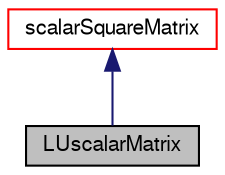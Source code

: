 digraph "LUscalarMatrix"
{
  bgcolor="transparent";
  edge [fontname="FreeSans",fontsize="10",labelfontname="FreeSans",labelfontsize="10"];
  node [fontname="FreeSans",fontsize="10",shape=record];
  Node4 [label="LUscalarMatrix",height=0.2,width=0.4,color="black", fillcolor="grey75", style="filled", fontcolor="black"];
  Node5 -> Node4 [dir="back",color="midnightblue",fontsize="10",style="solid",fontname="FreeSans"];
  Node5 [label="scalarSquareMatrix",height=0.2,width=0.4,color="red",URL="$a27082.html",tooltip="A templated 2D square matrix of objects of <T>, where the n x n matrix dimension is known and used fo..."];
}
